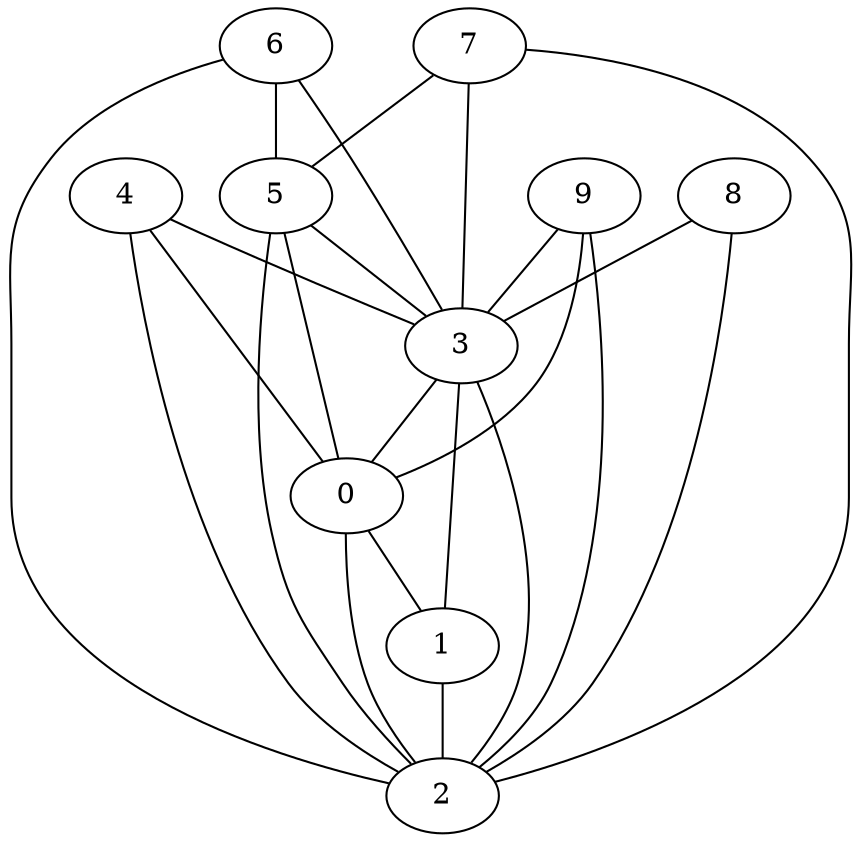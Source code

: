 graph {
    0 [ label = "0" ]
    1 [ label = "1" ]
    2 [ label = "2" ]
    3 [ label = "3" ]
    4 [ label = "4" ]
    5 [ label = "5" ]
    6 [ label = "6" ]
    7 [ label = "7" ]
    8 [ label = "8" ]
    9 [ label = "9" ]
    0 -- 1 [ ]
    0 -- 2 [ ]
    1 -- 2 [ ]
    3 -- 0 [ ]
    3 -- 1 [ ]
    3 -- 2 [ ]
    4 -- 0 [ ]
    4 -- 2 [ ]
    4 -- 3 [ ]
    5 -- 0 [ ]
    5 -- 2 [ ]
    5 -- 3 [ ]
    6 -- 2 [ ]
    6 -- 3 [ ]
    6 -- 5 [ ]
    7 -- 2 [ ]
    7 -- 3 [ ]
    7 -- 5 [ ]
    8 -- 2 [ ]
    8 -- 3 [ ]
    9 -- 3 [ ]
    9 -- 0 [ ]
    9 -- 2 [ ]
}
